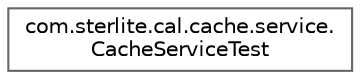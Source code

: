 digraph "Graphical Class Hierarchy"
{
 // LATEX_PDF_SIZE
  bgcolor="transparent";
  edge [fontname=Helvetica,fontsize=10,labelfontname=Helvetica,labelfontsize=10];
  node [fontname=Helvetica,fontsize=10,shape=box,height=0.2,width=0.4];
  rankdir="LR";
  Node0 [id="Node000000",label="com.sterlite.cal.cache.service.\lCacheServiceTest",height=0.2,width=0.4,color="grey40", fillcolor="white", style="filled",URL="$classcom_1_1sterlite_1_1cal_1_1cache_1_1service_1_1_cache_service_test.html",tooltip=" "];
}
